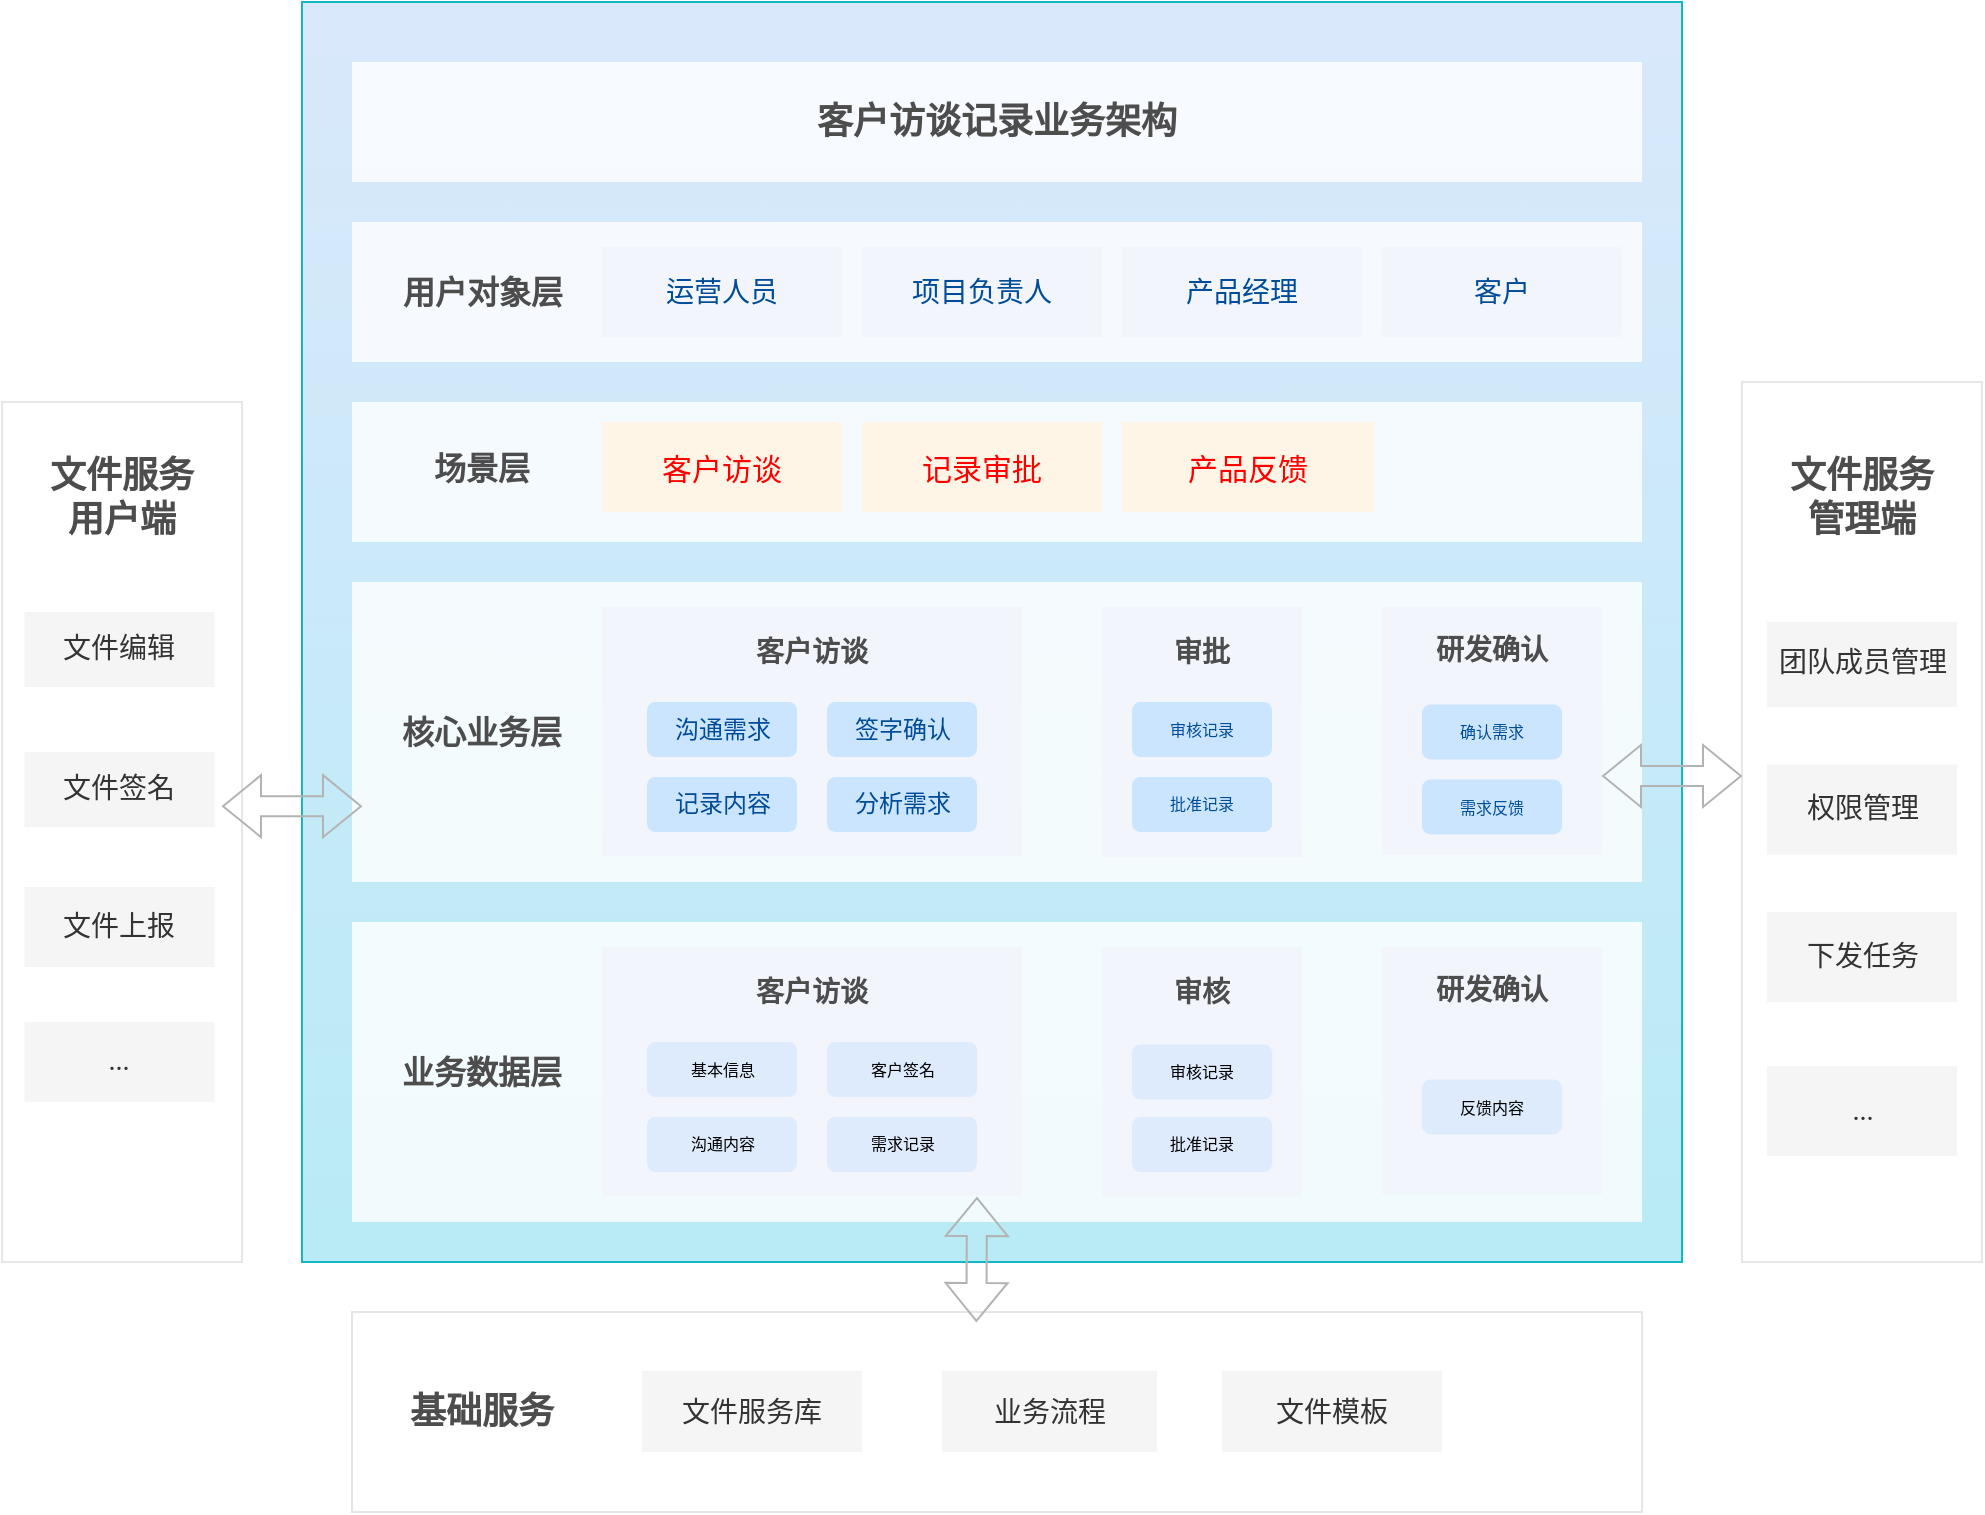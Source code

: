 <mxfile version="16.4.7" type="github">
  <diagram id="QMqiZ2GDBsnpyi7WLgiz" name="Page-1">
    <mxGraphModel dx="2310" dy="701" grid="1" gridSize="10" guides="1" tooltips="1" connect="1" arrows="1" fold="1" page="1" pageScale="1" pageWidth="827" pageHeight="1169" math="0" shadow="0">
      <root>
        <mxCell id="0" />
        <mxCell id="1" parent="0" />
        <mxCell id="o_0oddXOF23FKvagfJal-9" value="" style="rounded=0;whiteSpace=wrap;html=1;fillColor=#dae8fc;strokeColor=#11B9BF;gradientColor=#B8EBF5;gradientDirection=south;sketch=0;" parent="1" vertex="1">
          <mxGeometry x="-110" y="50" width="690" height="630" as="geometry" />
        </mxCell>
        <mxCell id="ZttovpieoR-79sJcMYOA-2" value="&lt;span style=&quot;font-size: 18px;&quot;&gt;客户访谈记录业务架构&lt;/span&gt;" style="rounded=0;whiteSpace=wrap;html=1;fontSize=18;fontStyle=1;strokeColor=none;fontColor=#4D4D4D;shadow=0;opacity=80;" parent="1" vertex="1">
          <mxGeometry x="-85" y="80" width="645" height="60" as="geometry" />
        </mxCell>
        <mxCell id="ZttovpieoR-79sJcMYOA-3" value="" style="rounded=1;whiteSpace=wrap;html=1;fontSize=14;strokeColor=none;arcSize=0;shadow=0;opacity=80;" parent="1" vertex="1">
          <mxGeometry x="-85" y="160" width="645" height="70" as="geometry" />
        </mxCell>
        <mxCell id="ZttovpieoR-79sJcMYOA-4" value="用户对象层" style="text;html=1;strokeColor=none;fillColor=none;align=center;verticalAlign=middle;whiteSpace=wrap;rounded=0;fontSize=16;fontStyle=1;fontColor=#4D4D4D;" parent="1" vertex="1">
          <mxGeometry x="-71.25" y="180" width="102.5" height="30" as="geometry" />
        </mxCell>
        <mxCell id="ZttovpieoR-79sJcMYOA-5" value="运营人员" style="rounded=1;whiteSpace=wrap;html=1;fontSize=14;arcSize=0;fillColor=#F2F6FC;strokeColor=none;fontColor=#004C99;" parent="1" vertex="1">
          <mxGeometry x="40" y="172.5" width="120" height="45" as="geometry" />
        </mxCell>
        <mxCell id="ZttovpieoR-79sJcMYOA-6" value="项目负责人" style="rounded=1;whiteSpace=wrap;html=1;fontSize=14;arcSize=0;fillColor=#F2F6FC;strokeColor=none;fontColor=#004C99;" parent="1" vertex="1">
          <mxGeometry x="170" y="172.5" width="120" height="45" as="geometry" />
        </mxCell>
        <mxCell id="ZttovpieoR-79sJcMYOA-7" value="产品经理" style="rounded=1;whiteSpace=wrap;html=1;fontSize=14;arcSize=0;fillColor=#F2F6FC;strokeColor=none;fontColor=#004C99;" parent="1" vertex="1">
          <mxGeometry x="300" y="172.5" width="120" height="45" as="geometry" />
        </mxCell>
        <mxCell id="ZttovpieoR-79sJcMYOA-8" value="客户" style="rounded=1;whiteSpace=wrap;html=1;fontSize=14;arcSize=4;fillColor=#F2F6FC;strokeColor=none;fontColor=#004C99;" parent="1" vertex="1">
          <mxGeometry x="430" y="172.5" width="120" height="45" as="geometry" />
        </mxCell>
        <mxCell id="ZttovpieoR-79sJcMYOA-9" value="" style="rounded=1;whiteSpace=wrap;html=1;fontSize=14;strokeColor=none;arcSize=0;shadow=0;opacity=80;" parent="1" vertex="1">
          <mxGeometry x="-85" y="250" width="645" height="70" as="geometry" />
        </mxCell>
        <mxCell id="ZttovpieoR-79sJcMYOA-10" value="场景层" style="text;html=1;strokeColor=none;fillColor=none;align=center;verticalAlign=middle;whiteSpace=wrap;rounded=0;fontSize=16;fontStyle=1;fontColor=#4D4D4D;" parent="1" vertex="1">
          <mxGeometry x="-60" y="267.5" width="80" height="30" as="geometry" />
        </mxCell>
        <mxCell id="ZttovpieoR-79sJcMYOA-11" value="客户访谈" style="rounded=1;whiteSpace=wrap;html=1;fontSize=15;fillColor=#FFF5E6;strokeColor=none;arcSize=0;fontColor=#FF0000;fontStyle=0" parent="1" vertex="1">
          <mxGeometry x="40" y="260" width="120" height="45" as="geometry" />
        </mxCell>
        <mxCell id="ZttovpieoR-79sJcMYOA-12" value="记录审批" style="rounded=1;whiteSpace=wrap;html=1;fontSize=15;fillColor=#FFF5E6;strokeColor=none;arcSize=0;fontColor=#FF0000;fontStyle=0" parent="1" vertex="1">
          <mxGeometry x="170" y="260" width="120" height="45" as="geometry" />
        </mxCell>
        <mxCell id="ZttovpieoR-79sJcMYOA-13" value="产品反馈" style="rounded=1;whiteSpace=wrap;html=1;fontSize=15;fillColor=#FFF5E6;strokeColor=none;arcSize=0;fontColor=#FF0000;fontStyle=0" parent="1" vertex="1">
          <mxGeometry x="300" y="260" width="126" height="45" as="geometry" />
        </mxCell>
        <mxCell id="ZttovpieoR-79sJcMYOA-16" value="" style="rounded=1;whiteSpace=wrap;html=1;fontSize=14;strokeColor=none;arcSize=0;shadow=0;glass=0;sketch=0;opacity=80;" parent="1" vertex="1">
          <mxGeometry x="-85" y="340" width="645" height="150" as="geometry" />
        </mxCell>
        <mxCell id="ZttovpieoR-79sJcMYOA-17" value="核心业务层" style="text;html=1;strokeColor=none;fillColor=none;align=center;verticalAlign=middle;whiteSpace=wrap;rounded=0;fontSize=16;fontColor=#4D4D4D;fontStyle=1" parent="1" vertex="1">
          <mxGeometry x="-66.88" y="400" width="93.75" height="30" as="geometry" />
        </mxCell>
        <mxCell id="ZttovpieoR-79sJcMYOA-31" value="" style="rounded=1;whiteSpace=wrap;html=1;fontSize=14;fillColor=#F2F6FC;strokeColor=none;fontColor=#333333;arcSize=0;" parent="1" vertex="1">
          <mxGeometry x="40" y="352.5" width="210" height="124.5" as="geometry" />
        </mxCell>
        <mxCell id="ZttovpieoR-79sJcMYOA-34" value="" style="rounded=1;whiteSpace=wrap;html=1;fontSize=14;fillColor=#F2F6FC;strokeColor=none;fontColor=#333333;arcSize=0;" parent="1" vertex="1">
          <mxGeometry x="290" y="352.5" width="100" height="125" as="geometry" />
        </mxCell>
        <mxCell id="ZttovpieoR-79sJcMYOA-35" value="审批" style="text;html=1;strokeColor=none;fillColor=none;align=center;verticalAlign=middle;whiteSpace=wrap;rounded=0;fontSize=14;horizontal=1;fontStyle=1;fontColor=#4D4D4D;" parent="1" vertex="1">
          <mxGeometry x="320" y="360" width="40" height="30" as="geometry" />
        </mxCell>
        <mxCell id="ZttovpieoR-79sJcMYOA-20" value="审核记录" style="rounded=1;whiteSpace=wrap;html=1;fontSize=8;fillColor=#CCE5FF;strokeColor=none;fontColor=#004C99;" parent="1" vertex="1">
          <mxGeometry x="305" y="400" width="70" height="27.5" as="geometry" />
        </mxCell>
        <mxCell id="ZttovpieoR-79sJcMYOA-24" value="批准记录" style="rounded=1;whiteSpace=wrap;html=1;fontSize=8;fillColor=#CCE5FF;strokeColor=none;fontColor=#004C99;" parent="1" vertex="1">
          <mxGeometry x="305" y="437.5" width="70" height="27.5" as="geometry" />
        </mxCell>
        <mxCell id="ZttovpieoR-79sJcMYOA-36" value="" style="rounded=1;whiteSpace=wrap;html=1;fontSize=14;fillColor=#F2F6FC;strokeColor=none;fontColor=#333333;arcSize=0;" parent="1" vertex="1">
          <mxGeometry x="430" y="352.5" width="110" height="123.75" as="geometry" />
        </mxCell>
        <mxCell id="ZttovpieoR-79sJcMYOA-37" value="研发确认" style="text;html=1;strokeColor=none;fillColor=none;align=center;verticalAlign=middle;whiteSpace=wrap;rounded=0;fontSize=14;horizontal=1;fontStyle=1;fontColor=#4D4D4D;" parent="1" vertex="1">
          <mxGeometry x="455" y="358.75" width="60" height="30" as="geometry" />
        </mxCell>
        <mxCell id="ZttovpieoR-79sJcMYOA-25" value="确认需求" style="rounded=1;whiteSpace=wrap;html=1;fontSize=8;fillColor=#CCE5FF;strokeColor=none;fontColor=#004C99;" parent="1" vertex="1">
          <mxGeometry x="450" y="401.25" width="70" height="27.5" as="geometry" />
        </mxCell>
        <mxCell id="ZttovpieoR-79sJcMYOA-26" value="需求反馈" style="rounded=1;whiteSpace=wrap;html=1;fontSize=8;fillColor=#CCE5FF;strokeColor=none;fontColor=#004C99;" parent="1" vertex="1">
          <mxGeometry x="450" y="438.75" width="70" height="27.5" as="geometry" />
        </mxCell>
        <mxCell id="ZttovpieoR-79sJcMYOA-53" value="" style="rounded=0;whiteSpace=wrap;html=1;fontFamily=Times New Roman;fontSize=18;strokeWidth=1;fillColor=#FFFFFF;strokeColor=#E6E6E6;" parent="1" vertex="1">
          <mxGeometry x="610" y="240" width="120" height="440" as="geometry" />
        </mxCell>
        <mxCell id="ZttovpieoR-79sJcMYOA-54" value="文件服务管理端" style="text;html=1;strokeColor=none;fillColor=none;align=center;verticalAlign=middle;whiteSpace=wrap;rounded=0;fontSize=18;fontStyle=1;fontColor=#4D4D4D;" parent="1" vertex="1">
          <mxGeometry x="630" y="282.75" width="80" height="30" as="geometry" />
        </mxCell>
        <mxCell id="ZttovpieoR-79sJcMYOA-58" value="权限管理" style="rounded=1;whiteSpace=wrap;html=1;fontFamily=Times New Roman;fontSize=14;strokeWidth=1;fillColor=#f5f5f5;fontColor=#333333;strokeColor=none;arcSize=0;" parent="1" vertex="1">
          <mxGeometry x="622.5" y="431.25" width="95" height="45" as="geometry" />
        </mxCell>
        <mxCell id="ZttovpieoR-79sJcMYOA-59" value="" style="rounded=0;whiteSpace=wrap;html=1;fontFamily=Times New Roman;fontSize=18;strokeWidth=1;fillColor=#FFFFFF;strokeColor=#E6E6E6;" parent="1" vertex="1">
          <mxGeometry x="-260" y="250" width="120" height="430" as="geometry" />
        </mxCell>
        <mxCell id="ZttovpieoR-79sJcMYOA-60" value="文件服务&lt;br&gt;用户端" style="text;html=1;strokeColor=none;fillColor=none;align=center;verticalAlign=middle;whiteSpace=wrap;rounded=0;fontSize=18;fontStyle=1;fontColor=#4D4D4D;" parent="1" vertex="1">
          <mxGeometry x="-240" y="282.75" width="80" height="30" as="geometry" />
        </mxCell>
        <mxCell id="ZttovpieoR-79sJcMYOA-61" value="文件编辑" style="rounded=1;whiteSpace=wrap;html=1;fontFamily=Times New Roman;fontSize=14;strokeWidth=1;fillColor=#f5f5f5;fontColor=#333333;strokeColor=none;arcSize=0;" parent="1" vertex="1">
          <mxGeometry x="-248.75" y="355" width="95" height="37.5" as="geometry" />
        </mxCell>
        <mxCell id="ZttovpieoR-79sJcMYOA-63" value="" style="rounded=0;whiteSpace=wrap;html=1;fontFamily=Times New Roman;fontSize=18;strokeWidth=1;fillColor=#FFFFFF;strokeColor=#E6E6E6;" parent="1" vertex="1">
          <mxGeometry x="-85" y="705" width="645" height="100" as="geometry" />
        </mxCell>
        <mxCell id="ZttovpieoR-79sJcMYOA-68" value="基础服务" style="text;html=1;strokeColor=none;fillColor=none;align=center;verticalAlign=middle;whiteSpace=wrap;rounded=0;fontSize=18;fontStyle=1;fontColor=#4D4D4D;" parent="1" vertex="1">
          <mxGeometry x="-60" y="740" width="80" height="30" as="geometry" />
        </mxCell>
        <mxCell id="ZttovpieoR-79sJcMYOA-69" value="文件服务库" style="rounded=1;whiteSpace=wrap;html=1;fontSize=14;fillColor=#f5f5f5;fontColor=#333333;strokeColor=none;arcSize=0;" parent="1" vertex="1">
          <mxGeometry x="60" y="734.38" width="110" height="40.62" as="geometry" />
        </mxCell>
        <mxCell id="ZttovpieoR-79sJcMYOA-70" value="业务流程" style="rounded=1;whiteSpace=wrap;html=1;fontSize=14;fillColor=#f5f5f5;fontColor=#333333;strokeColor=none;arcSize=0;" parent="1" vertex="1">
          <mxGeometry x="210" y="734.38" width="107.5" height="40.62" as="geometry" />
        </mxCell>
        <mxCell id="ZttovpieoR-79sJcMYOA-71" value="文件模板" style="rounded=1;whiteSpace=wrap;html=1;fontSize=14;fillColor=#f5f5f5;fontColor=#333333;strokeColor=none;arcSize=0;" parent="1" vertex="1">
          <mxGeometry x="350" y="734.38" width="110" height="40.62" as="geometry" />
        </mxCell>
        <mxCell id="ZttovpieoR-79sJcMYOA-72" value="文件上报" style="rounded=1;whiteSpace=wrap;html=1;fontFamily=Times New Roman;fontSize=14;strokeWidth=1;fillColor=#f5f5f5;fontColor=#333333;strokeColor=none;arcSize=0;" parent="1" vertex="1">
          <mxGeometry x="-248.75" y="492.5" width="95" height="40" as="geometry" />
        </mxCell>
        <mxCell id="GicCV_H2ehwwRS1b7cGD-14" value="下发任务" style="rounded=1;whiteSpace=wrap;html=1;fontFamily=Times New Roman;fontSize=14;strokeWidth=1;fillColor=#f5f5f5;fontColor=#333333;strokeColor=none;arcSize=0;" parent="1" vertex="1">
          <mxGeometry x="622.5" y="505" width="95" height="45" as="geometry" />
        </mxCell>
        <mxCell id="o_0oddXOF23FKvagfJal-2" value="..." style="rounded=1;whiteSpace=wrap;html=1;fontFamily=Times New Roman;fontSize=14;strokeWidth=1;fillColor=#f5f5f5;fontColor=#333333;strokeColor=none;arcSize=0;" parent="1" vertex="1">
          <mxGeometry x="622.5" y="582" width="95" height="45" as="geometry" />
        </mxCell>
        <mxCell id="o_0oddXOF23FKvagfJal-3" value="团队成员管理" style="rounded=1;whiteSpace=wrap;html=1;fontFamily=Times New Roman;fontSize=14;strokeWidth=1;fillColor=#f5f5f5;fontColor=#333333;strokeColor=none;arcSize=0;" parent="1" vertex="1">
          <mxGeometry x="622.5" y="360" width="95" height="42.5" as="geometry" />
        </mxCell>
        <mxCell id="o_0oddXOF23FKvagfJal-4" value="..." style="rounded=1;whiteSpace=wrap;html=1;fontFamily=Times New Roman;fontSize=14;strokeWidth=1;fillColor=#f5f5f5;fontColor=#333333;strokeColor=none;arcSize=0;" parent="1" vertex="1">
          <mxGeometry x="-248.75" y="560" width="95" height="40" as="geometry" />
        </mxCell>
        <mxCell id="ZttovpieoR-79sJcMYOA-29" value="客户访谈" style="text;html=1;strokeColor=none;fillColor=none;align=center;verticalAlign=middle;whiteSpace=wrap;rounded=0;fontSize=14;horizontal=1;fontStyle=1;fontColor=#4D4D4D;" parent="1" vertex="1">
          <mxGeometry x="110" y="360" width="70" height="30" as="geometry" />
        </mxCell>
        <mxCell id="ZttovpieoR-79sJcMYOA-18" value="沟通需求" style="rounded=1;whiteSpace=wrap;html=1;fontSize=12;fillColor=#CCE5FF;strokeColor=none;fontColor=#004C99;" parent="1" vertex="1">
          <mxGeometry x="62.5" y="400" width="75" height="27.5" as="geometry" />
        </mxCell>
        <mxCell id="ZttovpieoR-79sJcMYOA-21" value="记录内容" style="rounded=1;whiteSpace=wrap;html=1;fontSize=12;fillColor=#CCE5FF;strokeColor=none;fontColor=#004C99;" parent="1" vertex="1">
          <mxGeometry x="62.5" y="437.5" width="75" height="27.5" as="geometry" />
        </mxCell>
        <mxCell id="ZttovpieoR-79sJcMYOA-22" value="签字确认" style="rounded=1;whiteSpace=wrap;html=1;fontSize=12;fillColor=#CCE5FF;strokeColor=none;fontColor=#004C99;" parent="1" vertex="1">
          <mxGeometry x="152.5" y="400" width="75" height="27.5" as="geometry" />
        </mxCell>
        <mxCell id="ZttovpieoR-79sJcMYOA-23" value="分析需求" style="rounded=1;whiteSpace=wrap;html=1;fontSize=12;fillColor=#CCE5FF;strokeColor=none;fontColor=#004C99;" parent="1" vertex="1">
          <mxGeometry x="152.5" y="437.5" width="75" height="27.5" as="geometry" />
        </mxCell>
        <mxCell id="o_0oddXOF23FKvagfJal-14" value="" style="rounded=1;whiteSpace=wrap;html=1;fontSize=14;strokeColor=none;arcSize=0;shadow=0;labelBackgroundColor=none;sketch=0;opacity=80;" parent="1" vertex="1">
          <mxGeometry x="-85" y="510" width="645" height="150" as="geometry" />
        </mxCell>
        <mxCell id="o_0oddXOF23FKvagfJal-15" value="业务数据层" style="text;html=1;strokeColor=none;fillColor=none;align=center;verticalAlign=middle;whiteSpace=wrap;rounded=0;fontSize=16;fontColor=#4D4D4D;fontStyle=1" parent="1" vertex="1">
          <mxGeometry x="-66.88" y="570" width="93.75" height="30" as="geometry" />
        </mxCell>
        <mxCell id="o_0oddXOF23FKvagfJal-16" value="" style="rounded=1;whiteSpace=wrap;html=1;fontSize=14;fillColor=#F2F6FC;strokeColor=none;fontColor=#333333;arcSize=0;" parent="1" vertex="1">
          <mxGeometry x="40" y="522.5" width="210" height="124.5" as="geometry" />
        </mxCell>
        <mxCell id="o_0oddXOF23FKvagfJal-17" value="" style="rounded=1;whiteSpace=wrap;html=1;fontSize=14;fillColor=#F2F6FC;strokeColor=none;fontColor=#333333;arcSize=0;" parent="1" vertex="1">
          <mxGeometry x="290" y="522.5" width="100" height="125" as="geometry" />
        </mxCell>
        <mxCell id="o_0oddXOF23FKvagfJal-18" value="审核" style="text;html=1;strokeColor=none;fillColor=none;align=center;verticalAlign=middle;whiteSpace=wrap;rounded=0;fontSize=14;horizontal=1;fontStyle=1;fontColor=#4D4D4D;" parent="1" vertex="1">
          <mxGeometry x="320" y="530" width="40" height="30" as="geometry" />
        </mxCell>
        <mxCell id="o_0oddXOF23FKvagfJal-19" value="审核记录" style="rounded=1;whiteSpace=wrap;html=1;fontSize=8;fillColor=#DEEBFC;strokeColor=none;" parent="1" vertex="1">
          <mxGeometry x="305" y="571.25" width="70" height="27.5" as="geometry" />
        </mxCell>
        <mxCell id="o_0oddXOF23FKvagfJal-21" value="" style="rounded=1;whiteSpace=wrap;html=1;fontSize=14;fillColor=#F2F6FC;strokeColor=none;fontColor=#333333;arcSize=0;" parent="1" vertex="1">
          <mxGeometry x="430" y="522.5" width="110" height="123.75" as="geometry" />
        </mxCell>
        <mxCell id="o_0oddXOF23FKvagfJal-22" value="研发确认" style="text;html=1;strokeColor=none;fillColor=none;align=center;verticalAlign=middle;whiteSpace=wrap;rounded=0;fontSize=14;horizontal=1;fontStyle=1;fontColor=#4D4D4D;" parent="1" vertex="1">
          <mxGeometry x="455" y="528.75" width="60" height="30" as="geometry" />
        </mxCell>
        <mxCell id="o_0oddXOF23FKvagfJal-23" value="反馈内容" style="rounded=1;whiteSpace=wrap;html=1;fontSize=8;fillColor=#DEEBFC;strokeColor=none;" parent="1" vertex="1">
          <mxGeometry x="450" y="588.75" width="70" height="27.5" as="geometry" />
        </mxCell>
        <mxCell id="o_0oddXOF23FKvagfJal-25" value="客户访谈" style="text;html=1;strokeColor=none;fillColor=none;align=center;verticalAlign=middle;whiteSpace=wrap;rounded=0;fontSize=14;horizontal=1;fontStyle=1;fontColor=#4D4D4D;" parent="1" vertex="1">
          <mxGeometry x="110" y="530" width="70" height="30" as="geometry" />
        </mxCell>
        <mxCell id="o_0oddXOF23FKvagfJal-26" value="基本信息" style="rounded=1;whiteSpace=wrap;html=1;fontSize=8;fillColor=#DEEBFC;strokeColor=none;" parent="1" vertex="1">
          <mxGeometry x="62.5" y="570" width="75" height="27.5" as="geometry" />
        </mxCell>
        <mxCell id="o_0oddXOF23FKvagfJal-27" value="沟通内容" style="rounded=1;whiteSpace=wrap;html=1;fontSize=8;fillColor=#DEEBFC;strokeColor=none;" parent="1" vertex="1">
          <mxGeometry x="62.5" y="607.5" width="75" height="27.5" as="geometry" />
        </mxCell>
        <mxCell id="o_0oddXOF23FKvagfJal-28" value="客户签名" style="rounded=1;whiteSpace=wrap;html=1;fontSize=8;fillColor=#DEEBFC;strokeColor=none;" parent="1" vertex="1">
          <mxGeometry x="152.5" y="570" width="75" height="27.5" as="geometry" />
        </mxCell>
        <mxCell id="o_0oddXOF23FKvagfJal-29" value="需求记录" style="rounded=1;whiteSpace=wrap;html=1;fontSize=8;fillColor=#DEEBFC;strokeColor=none;" parent="1" vertex="1">
          <mxGeometry x="152.5" y="607.5" width="75" height="27.5" as="geometry" />
        </mxCell>
        <mxCell id="o_0oddXOF23FKvagfJal-30" value="文件签名" style="rounded=1;whiteSpace=wrap;html=1;fontFamily=Times New Roman;fontSize=14;strokeWidth=1;fillColor=#f5f5f5;fontColor=#333333;strokeColor=none;arcSize=0;" parent="1" vertex="1">
          <mxGeometry x="-248.75" y="425" width="95" height="37.5" as="geometry" />
        </mxCell>
        <mxCell id="o_0oddXOF23FKvagfJal-31" value="" style="shape=flexArrow;endArrow=classic;startArrow=classic;html=1;rounded=0;fontSize=15;fontColor=#4D4D4D;strokeColor=#B3B3B3;" parent="1" edge="1">
          <mxGeometry width="100" height="100" relative="1" as="geometry">
            <mxPoint x="540" y="437" as="sourcePoint" />
            <mxPoint x="610" y="437" as="targetPoint" />
          </mxGeometry>
        </mxCell>
        <mxCell id="o_0oddXOF23FKvagfJal-32" value="" style="shape=flexArrow;endArrow=classic;startArrow=classic;html=1;rounded=0;fontSize=15;fontColor=#4D4D4D;strokeColor=#B3B3B3;" parent="1" edge="1">
          <mxGeometry width="100" height="100" relative="1" as="geometry">
            <mxPoint x="-150.0" y="452.08" as="sourcePoint" />
            <mxPoint x="-80.0" y="452.08" as="targetPoint" />
          </mxGeometry>
        </mxCell>
        <mxCell id="o_0oddXOF23FKvagfJal-33" value="" style="shape=flexArrow;endArrow=classic;startArrow=classic;html=1;rounded=0;fontSize=15;fontColor=#4D4D4D;entryX=0.484;entryY=0.05;entryDx=0;entryDy=0;entryPerimeter=0;strokeColor=#B3B3B3;" parent="1" target="ZttovpieoR-79sJcMYOA-63" edge="1">
          <mxGeometry width="100" height="100" relative="1" as="geometry">
            <mxPoint x="227.5" y="647.5" as="sourcePoint" />
            <mxPoint x="297.5" y="647.5" as="targetPoint" />
          </mxGeometry>
        </mxCell>
        <mxCell id="P2A1-GdV98vhCjwxBigf-4" value="批准记录" style="rounded=1;whiteSpace=wrap;html=1;fontSize=8;fillColor=#DEEBFC;strokeColor=none;" parent="1" vertex="1">
          <mxGeometry x="305" y="607.5" width="70" height="27.5" as="geometry" />
        </mxCell>
      </root>
    </mxGraphModel>
  </diagram>
</mxfile>
